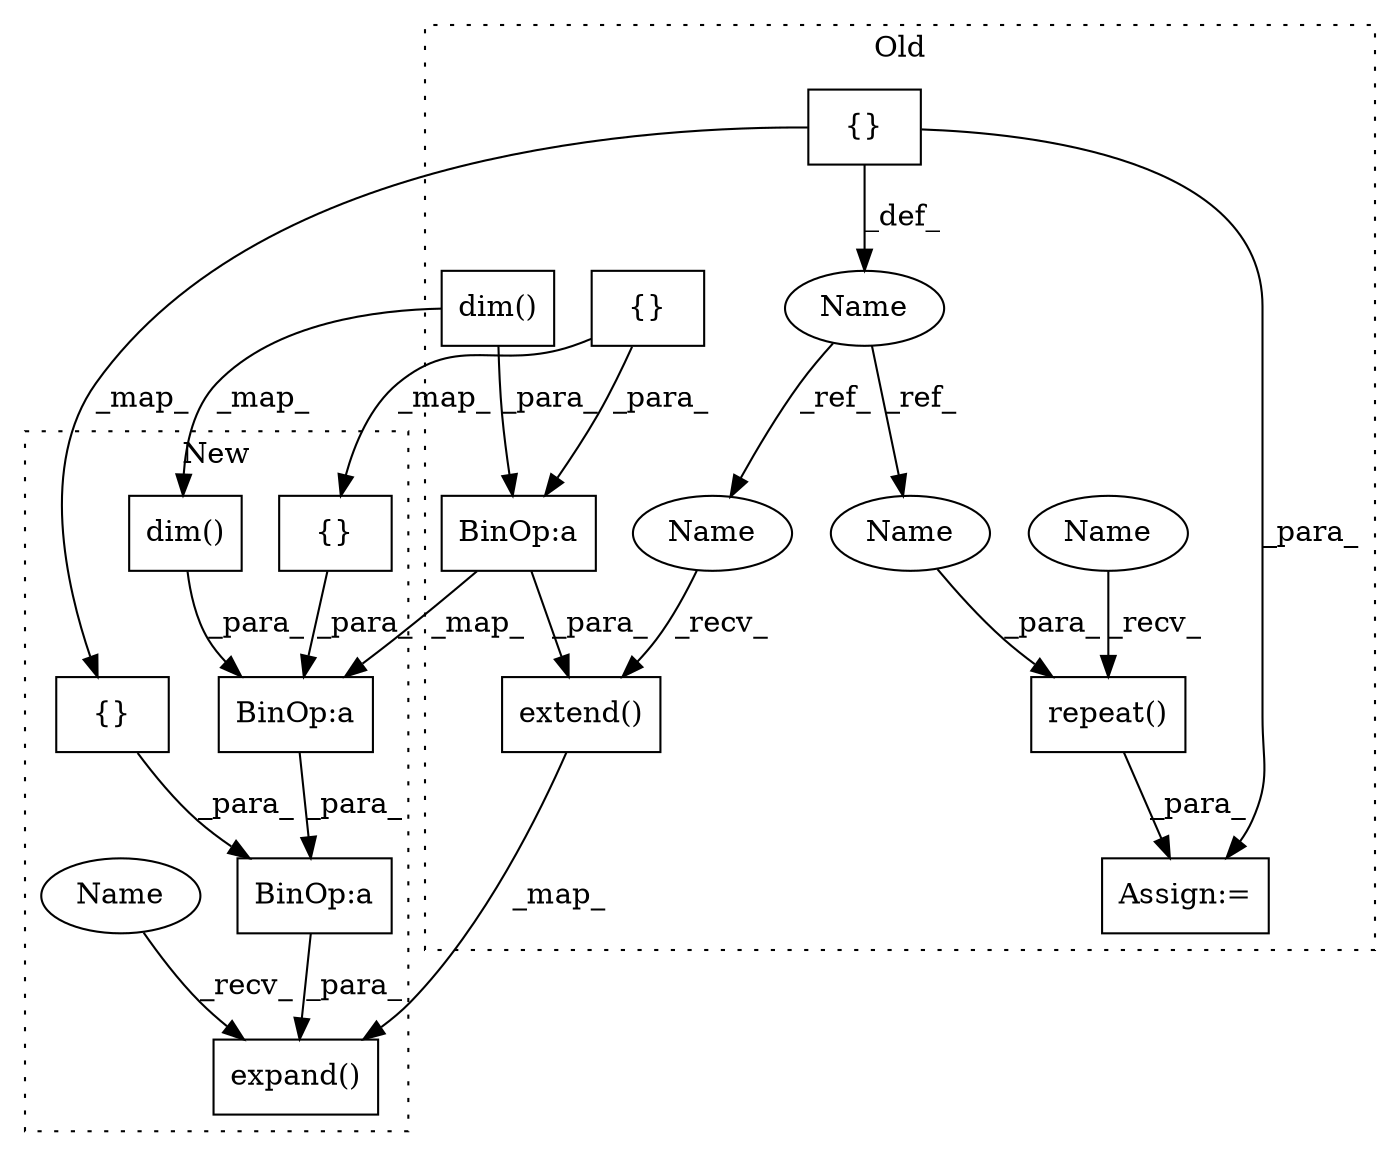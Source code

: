digraph G {
subgraph cluster0 {
1 [label="extend()" a="75" s="13371,13419" l="20,1" shape="box"];
3 [label="{}" a="59" s="13329,13357" l="1,0" shape="box"];
7 [label="dim()" a="75" s="13397" l="22" shape="box"];
8 [label="repeat()" a="75" s="13453,13489" l="24,1" shape="box"];
10 [label="{}" a="59" s="13391,13393" l="1,0" shape="box"];
11 [label="BinOp:a" a="82" s="13394" l="3" shape="box"];
13 [label="Assign:=" a="68" s="13436" l="17" shape="box"];
14 [label="Name" a="87" s="13314" l="12" shape="ellipse"];
15 [label="Name" a="87" s="13453" l="16" shape="ellipse"];
16 [label="Name" a="87" s="13477" l="12" shape="ellipse"];
17 [label="Name" a="87" s="13371" l="12" shape="ellipse"];
label = "Old";
style="dotted";
}
subgraph cluster1 {
2 [label="expand()" a="75" s="13334,13419" l="24,1" shape="box"];
4 [label="{}" a="59" s="13358,13386" l="1,0" shape="box"];
5 [label="BinOp:a" a="82" s="13387" l="3" shape="box"];
6 [label="dim()" a="75" s="13397" l="22" shape="box"];
9 [label="{}" a="59" s="13390,13393" l="1,0" shape="box"];
12 [label="BinOp:a" a="82" s="13394" l="3" shape="box"];
18 [label="Name" a="87" s="13334" l="16" shape="ellipse"];
label = "New";
style="dotted";
}
1 -> 2 [label="_map_"];
3 -> 4 [label="_map_"];
3 -> 14 [label="_def_"];
3 -> 13 [label="_para_"];
4 -> 5 [label="_para_"];
5 -> 2 [label="_para_"];
6 -> 12 [label="_para_"];
7 -> 6 [label="_map_"];
7 -> 11 [label="_para_"];
8 -> 13 [label="_para_"];
9 -> 12 [label="_para_"];
10 -> 9 [label="_map_"];
10 -> 11 [label="_para_"];
11 -> 12 [label="_map_"];
11 -> 1 [label="_para_"];
12 -> 5 [label="_para_"];
14 -> 17 [label="_ref_"];
14 -> 16 [label="_ref_"];
15 -> 8 [label="_recv_"];
16 -> 8 [label="_para_"];
17 -> 1 [label="_recv_"];
18 -> 2 [label="_recv_"];
}